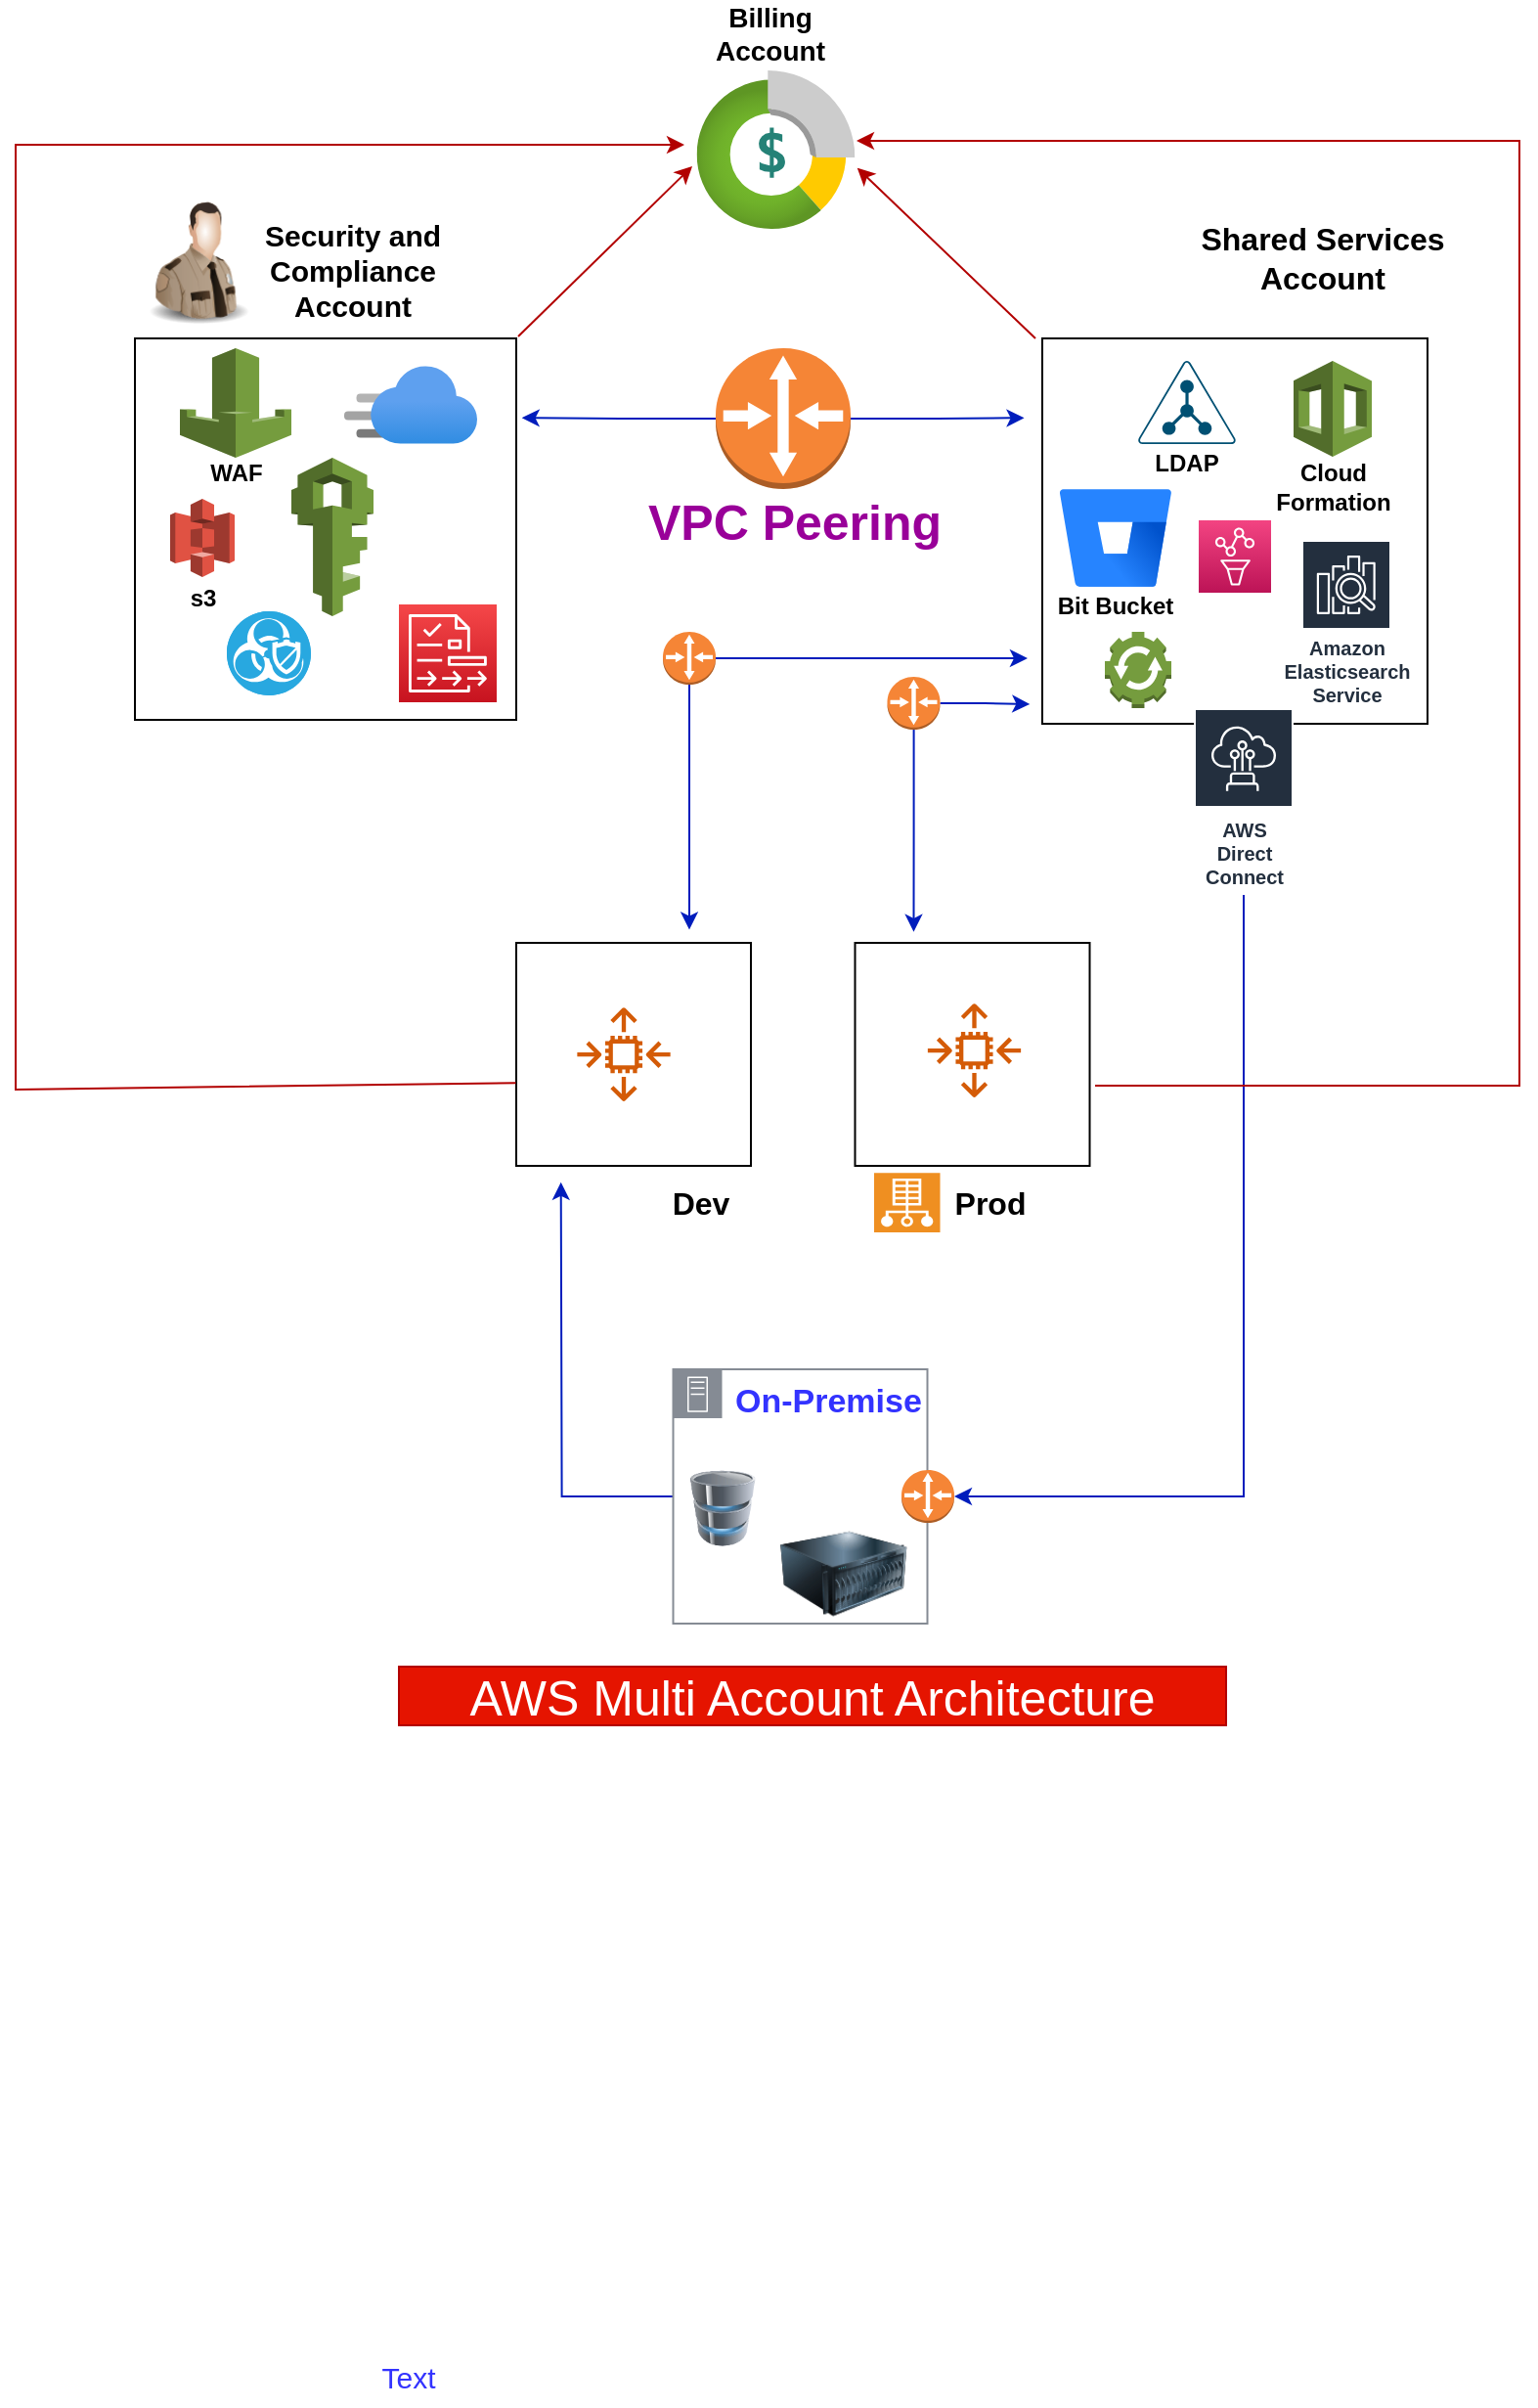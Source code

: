<mxfile version="20.0.1" type="github"><diagram id="prtHgNgQTEPvFCAcTncT" name="Page-1"><mxGraphModel dx="2194" dy="1183" grid="0" gridSize="10" guides="1" tooltips="1" connect="1" arrows="1" fold="1" page="1" pageScale="1" pageWidth="827" pageHeight="1169" math="0" shadow="0"><root><mxCell id="0"/><mxCell id="1" parent="0"/><mxCell id="WFpbNeZ7fb5WtR8EpIsN-1" value="" style="whiteSpace=wrap;html=1;aspect=fixed;" vertex="1" parent="1"><mxGeometry x="102" y="181" width="195" height="195" as="geometry"/></mxCell><mxCell id="WFpbNeZ7fb5WtR8EpIsN-3" value="" style="outlineConnect=0;dashed=0;verticalLabelPosition=bottom;verticalAlign=top;align=center;html=1;shape=mxgraph.aws3.waf;fillColor=#759C3E;gradientColor=none;" vertex="1" parent="1"><mxGeometry x="125" y="186" width="57" height="56" as="geometry"/></mxCell><mxCell id="WFpbNeZ7fb5WtR8EpIsN-4" value="&lt;b&gt;WAF&lt;/b&gt;" style="text;html=1;strokeColor=none;fillColor=none;align=center;verticalAlign=middle;whiteSpace=wrap;rounded=0;" vertex="1" parent="1"><mxGeometry x="123.5" y="235" width="60" height="30" as="geometry"/></mxCell><mxCell id="WFpbNeZ7fb5WtR8EpIsN-5" value="" style="outlineConnect=0;dashed=0;verticalLabelPosition=bottom;verticalAlign=top;align=center;html=1;shape=mxgraph.aws3.s3;fillColor=#E05243;gradientColor=none;" vertex="1" parent="1"><mxGeometry x="120" y="263" width="33" height="40" as="geometry"/></mxCell><mxCell id="WFpbNeZ7fb5WtR8EpIsN-6" value="&lt;b&gt;s3&lt;/b&gt;" style="text;html=1;strokeColor=none;fillColor=none;align=center;verticalAlign=middle;whiteSpace=wrap;rounded=0;" vertex="1" parent="1"><mxGeometry x="106.5" y="299" width="60" height="30" as="geometry"/></mxCell><mxCell id="WFpbNeZ7fb5WtR8EpIsN-7" value="" style="aspect=fixed;html=1;points=[];align=center;image;fontSize=12;image=img/lib/azure2/app_services/CDN_Profiles.svg;" vertex="1" parent="1"><mxGeometry x="209" y="195" width="68" height="40" as="geometry"/></mxCell><mxCell id="WFpbNeZ7fb5WtR8EpIsN-11" value="" style="fillColor=#28A8E0;verticalLabelPosition=bottom;sketch=0;html=1;strokeColor=#ffffff;verticalAlign=top;align=center;points=[[0.145,0.145,0],[0.5,0,0],[0.855,0.145,0],[1,0.5,0],[0.855,0.855,0],[0.5,1,0],[0.145,0.855,0],[0,0.5,0]];pointerEvents=1;shape=mxgraph.cisco_safe.compositeIcon;bgIcon=ellipse;resIcon=mxgraph.cisco_safe.capability.anti_virus;" vertex="1" parent="1"><mxGeometry x="149" y="320.5" width="43" height="43" as="geometry"/></mxCell><mxCell id="WFpbNeZ7fb5WtR8EpIsN-12" value="" style="outlineConnect=0;dashed=0;verticalLabelPosition=bottom;verticalAlign=top;align=center;html=1;shape=mxgraph.aws3.iam;fillColor=#759C3E;gradientColor=none;" vertex="1" parent="1"><mxGeometry x="182" y="242" width="42" height="81" as="geometry"/></mxCell><mxCell id="WFpbNeZ7fb5WtR8EpIsN-13" value="" style="sketch=0;points=[[0,0,0],[0.25,0,0],[0.5,0,0],[0.75,0,0],[1,0,0],[0,1,0],[0.25,1,0],[0.5,1,0],[0.75,1,0],[1,1,0],[0,0.25,0],[0,0.5,0],[0,0.75,0],[1,0.25,0],[1,0.5,0],[1,0.75,0]];outlineConnect=0;fontColor=#232F3E;gradientColor=#F54749;gradientDirection=north;fillColor=#C7131F;strokeColor=#ffffff;dashed=0;verticalLabelPosition=bottom;verticalAlign=top;align=center;html=1;fontSize=12;fontStyle=0;aspect=fixed;shape=mxgraph.aws4.resourceIcon;resIcon=mxgraph.aws4.audit_manager;" vertex="1" parent="1"><mxGeometry x="237" y="317" width="50" height="50" as="geometry"/></mxCell><mxCell id="WFpbNeZ7fb5WtR8EpIsN-16" value="" style="aspect=fixed;html=1;points=[];align=center;image;fontSize=12;image=img/lib/azure2/general/Cost_Management_and_Billing.svg;" vertex="1" parent="1"><mxGeometry x="389.25" y="44" width="81" height="81" as="geometry"/></mxCell><mxCell id="WFpbNeZ7fb5WtR8EpIsN-22" value="&lt;font style=&quot;font-size: 14px;&quot;&gt;&lt;b&gt;Billing Account&lt;/b&gt;&lt;/font&gt;" style="text;html=1;strokeColor=none;fillColor=none;align=center;verticalAlign=middle;whiteSpace=wrap;rounded=0;" vertex="1" parent="1"><mxGeometry x="386" y="10" width="82" height="30" as="geometry"/></mxCell><mxCell id="WFpbNeZ7fb5WtR8EpIsN-23" value="" style="whiteSpace=wrap;html=1;aspect=fixed;" vertex="1" parent="1"><mxGeometry x="566" y="181" width="197" height="197" as="geometry"/></mxCell><mxCell id="WFpbNeZ7fb5WtR8EpIsN-24" value="" style="shape=image;html=1;verticalAlign=top;verticalLabelPosition=bottom;labelBackgroundColor=#ffffff;imageAspect=0;aspect=fixed;image=https://cdn1.iconfinder.com/data/icons/unicons-line-vol-2/24/data-sharing-128.png" vertex="1" parent="1"><mxGeometry x="562.5" y="99" width="82" height="82" as="geometry"/></mxCell><mxCell id="WFpbNeZ7fb5WtR8EpIsN-25" value="&lt;font style=&quot;font-size: 15px;&quot;&gt;&lt;b&gt;Security and Compliance Account&lt;/b&gt;&lt;/font&gt;" style="text;html=1;strokeColor=none;fillColor=none;align=center;verticalAlign=middle;whiteSpace=wrap;rounded=0;" vertex="1" parent="1"><mxGeometry x="148.5" y="131" width="128.5" height="30" as="geometry"/></mxCell><mxCell id="WFpbNeZ7fb5WtR8EpIsN-26" value="&lt;font style=&quot;font-size: 16px;&quot;&gt;Shared Services Account&lt;/font&gt;" style="text;html=1;strokeColor=none;fillColor=none;align=center;verticalAlign=middle;whiteSpace=wrap;rounded=0;fontStyle=1" vertex="1" parent="1"><mxGeometry x="644.5" y="125" width="128.5" height="30" as="geometry"/></mxCell><mxCell id="WFpbNeZ7fb5WtR8EpIsN-28" value="" style="pointerEvents=1;shadow=0;dashed=0;html=1;strokeColor=none;fillColor=#EF8F21;labelPosition=center;verticalLabelPosition=bottom;verticalAlign=top;align=center;outlineConnect=0;shape=mxgraph.veeam.production_site;" vertex="1" parent="1"><mxGeometry x="480" y="607.6" width="33.75" height="30.4" as="geometry"/></mxCell><mxCell id="WFpbNeZ7fb5WtR8EpIsN-29" value="" style="points=[[0.5,0,0],[0.765,0.48,0],[0.99,0.98,0],[0.5,1,0],[0.01,0.98,0],[0.235,0.48,0]];verticalLabelPosition=bottom;sketch=0;html=1;verticalAlign=top;aspect=fixed;align=center;pointerEvents=1;shape=mxgraph.cisco19.ldap;fillColor=#005073;strokeColor=none;" vertex="1" parent="1"><mxGeometry x="615" y="192.5" width="50" height="42.5" as="geometry"/></mxCell><mxCell id="WFpbNeZ7fb5WtR8EpIsN-30" value="&lt;b&gt;LDAP&lt;/b&gt;" style="text;html=1;strokeColor=none;fillColor=none;align=center;verticalAlign=middle;whiteSpace=wrap;rounded=0;" vertex="1" parent="1"><mxGeometry x="610" y="230" width="60" height="30" as="geometry"/></mxCell><mxCell id="WFpbNeZ7fb5WtR8EpIsN-31" value="" style="image;image=img/lib/atlassian/Bitbucket_Logo.svg;" vertex="1" parent="1"><mxGeometry x="575" y="258" width="57" height="50" as="geometry"/></mxCell><mxCell id="WFpbNeZ7fb5WtR8EpIsN-33" value="" style="outlineConnect=0;dashed=0;verticalLabelPosition=bottom;verticalAlign=top;align=center;html=1;shape=mxgraph.aws3.cloudformation;fillColor=#759C3E;gradientColor=none;" vertex="1" parent="1"><mxGeometry x="694.5" y="192.5" width="40" height="49" as="geometry"/></mxCell><mxCell id="WFpbNeZ7fb5WtR8EpIsN-34" value="Cloud Formation" style="text;html=1;strokeColor=none;fillColor=none;align=center;verticalAlign=middle;whiteSpace=wrap;rounded=0;fontStyle=1" vertex="1" parent="1"><mxGeometry x="684.5" y="241.5" width="60" height="30" as="geometry"/></mxCell><mxCell id="WFpbNeZ7fb5WtR8EpIsN-35" value="&lt;b&gt;Bit Bucket&lt;/b&gt;" style="text;html=1;strokeColor=none;fillColor=none;align=center;verticalAlign=middle;whiteSpace=wrap;rounded=0;" vertex="1" parent="1"><mxGeometry x="571.25" y="303" width="64.5" height="30" as="geometry"/></mxCell><mxCell id="WFpbNeZ7fb5WtR8EpIsN-36" value="" style="sketch=0;points=[[0,0,0],[0.25,0,0],[0.5,0,0],[0.75,0,0],[1,0,0],[0,1,0],[0.25,1,0],[0.5,1,0],[0.75,1,0],[1,1,0],[0,0.25,0],[0,0.5,0],[0,0.75,0],[1,0.25,0],[1,0.5,0],[1,0.75,0]];points=[[0,0,0],[0.25,0,0],[0.5,0,0],[0.75,0,0],[1,0,0],[0,1,0],[0.25,1,0],[0.5,1,0],[0.75,1,0],[1,1,0],[0,0.25,0],[0,0.5,0],[0,0.75,0],[1,0.25,0],[1,0.5,0],[1,0.75,0]];outlineConnect=0;fontColor=#232F3E;gradientColor=#F34482;gradientDirection=north;fillColor=#BC1356;strokeColor=#ffffff;dashed=0;verticalLabelPosition=bottom;verticalAlign=top;align=center;html=1;fontSize=12;fontStyle=0;aspect=fixed;shape=mxgraph.aws4.resourceIcon;resIcon=mxgraph.aws4.managed_service_for_prometheus;" vertex="1" parent="1"><mxGeometry x="646" y="274" width="37" height="37" as="geometry"/></mxCell><mxCell id="WFpbNeZ7fb5WtR8EpIsN-37" value="Amazon Elasticsearch Service" style="sketch=0;outlineConnect=0;fontColor=#232F3E;gradientColor=none;strokeColor=#ffffff;fillColor=#232F3E;dashed=0;verticalLabelPosition=middle;verticalAlign=bottom;align=center;html=1;whiteSpace=wrap;fontSize=10;fontStyle=1;spacing=3;shape=mxgraph.aws4.productIcon;prIcon=mxgraph.aws4.elasticsearch_service;" vertex="1" parent="1"><mxGeometry x="698.5" y="284" width="46" height="89" as="geometry"/></mxCell><mxCell id="WFpbNeZ7fb5WtR8EpIsN-38" value="" style="outlineConnect=0;dashed=0;verticalLabelPosition=bottom;verticalAlign=top;align=center;html=1;shape=mxgraph.aws3.automation;fillColor=#759C3E;gradientColor=none;" vertex="1" parent="1"><mxGeometry x="598" y="331" width="34" height="39" as="geometry"/></mxCell><mxCell id="WFpbNeZ7fb5WtR8EpIsN-39" value="" style="image;html=1;image=img/lib/clip_art/people/Security_Man_128x128.png" vertex="1" parent="1"><mxGeometry x="102" y="106" width="65" height="72" as="geometry"/></mxCell><mxCell id="WFpbNeZ7fb5WtR8EpIsN-40" value="" style="rounded=0;whiteSpace=wrap;html=1;" vertex="1" parent="1"><mxGeometry x="470.25" y="490" width="120" height="114" as="geometry"/></mxCell><mxCell id="WFpbNeZ7fb5WtR8EpIsN-42" value="&lt;font style=&quot;font-size: 16px;&quot;&gt;Prod&lt;/font&gt;" style="text;html=1;strokeColor=none;fillColor=none;align=center;verticalAlign=middle;whiteSpace=wrap;rounded=0;fontStyle=1" vertex="1" parent="1"><mxGeometry x="475" y="607.6" width="128.5" height="30" as="geometry"/></mxCell><mxCell id="WFpbNeZ7fb5WtR8EpIsN-43" value="" style="sketch=0;outlineConnect=0;fontColor=#232F3E;gradientColor=none;fillColor=#D45B07;strokeColor=none;dashed=0;verticalLabelPosition=bottom;verticalAlign=top;align=center;html=1;fontSize=12;fontStyle=0;aspect=fixed;pointerEvents=1;shape=mxgraph.aws4.auto_scaling2;" vertex="1" parent="1"><mxGeometry x="507.25" y="521" width="48" height="48" as="geometry"/></mxCell><mxCell id="WFpbNeZ7fb5WtR8EpIsN-44" value="" style="rounded=0;whiteSpace=wrap;html=1;" vertex="1" parent="1"><mxGeometry x="297" y="490" width="120" height="114" as="geometry"/></mxCell><mxCell id="WFpbNeZ7fb5WtR8EpIsN-45" value="" style="shape=image;html=1;verticalAlign=top;verticalLabelPosition=bottom;labelBackgroundColor=#ffffff;imageAspect=0;aspect=fixed;image=https://cdn0.iconfinder.com/data/icons/communication-technology/500/code_brackets-128.png;fontSize=16;" vertex="1" parent="1"><mxGeometry x="324" y="590" width="66" height="66" as="geometry"/></mxCell><mxCell id="WFpbNeZ7fb5WtR8EpIsN-46" value="&lt;font style=&quot;font-size: 16px;&quot;&gt;Dev&lt;/font&gt;" style="text;html=1;strokeColor=none;fillColor=none;align=center;verticalAlign=middle;whiteSpace=wrap;rounded=0;fontStyle=1" vertex="1" parent="1"><mxGeometry x="335" y="608" width="113" height="30" as="geometry"/></mxCell><mxCell id="WFpbNeZ7fb5WtR8EpIsN-48" value="" style="sketch=0;outlineConnect=0;fontColor=#232F3E;gradientColor=none;fillColor=#D45B07;strokeColor=none;dashed=0;verticalLabelPosition=bottom;verticalAlign=top;align=center;html=1;fontSize=12;fontStyle=0;aspect=fixed;pointerEvents=1;shape=mxgraph.aws4.auto_scaling2;" vertex="1" parent="1"><mxGeometry x="328" y="523" width="48" height="48" as="geometry"/></mxCell><mxCell id="WFpbNeZ7fb5WtR8EpIsN-79" style="edgeStyle=orthogonalEdgeStyle;rounded=0;orthogonalLoop=1;jettySize=auto;html=1;fontSize=17;fontColor=#990099;fillColor=#0050ef;strokeColor=#001DBC;" edge="1" parent="1" source="WFpbNeZ7fb5WtR8EpIsN-49"><mxGeometry relative="1" as="geometry"><mxPoint x="319.846" y="612.385" as="targetPoint"/></mxGeometry></mxCell><mxCell id="WFpbNeZ7fb5WtR8EpIsN-49" value="&lt;b&gt;&lt;font style=&quot;font-size: 17px;&quot; color=&quot;#3333FF&quot;&gt;On-Premise&lt;/font&gt;&lt;/b&gt;" style="sketch=0;outlineConnect=0;gradientColor=none;html=1;whiteSpace=wrap;fontSize=12;fontStyle=0;shape=mxgraph.aws4.group;grIcon=mxgraph.aws4.group_on_premise;strokeColor=#858B94;fillColor=none;verticalAlign=top;align=left;spacingLeft=30;fontColor=#858B94;dashed=0;" vertex="1" parent="1"><mxGeometry x="377.25" y="708" width="130" height="130" as="geometry"/></mxCell><mxCell id="WFpbNeZ7fb5WtR8EpIsN-50" value="" style="endArrow=classic;html=1;rounded=0;fontSize=15;fontColor=#3333FF;fillColor=#e51400;strokeColor=#B20000;" edge="1" parent="1"><mxGeometry width="50" height="50" relative="1" as="geometry"><mxPoint x="298" y="180" as="sourcePoint"/><mxPoint x="387" y="93" as="targetPoint"/></mxGeometry></mxCell><mxCell id="WFpbNeZ7fb5WtR8EpIsN-51" value="" style="endArrow=classic;html=1;rounded=0;fontSize=15;fontColor=#3333FF;entryX=1.014;entryY=0.615;entryDx=0;entryDy=0;entryPerimeter=0;exitX=0;exitY=1;exitDx=0;exitDy=0;fillColor=#e51400;strokeColor=#B20000;" edge="1" parent="1" source="WFpbNeZ7fb5WtR8EpIsN-24" target="WFpbNeZ7fb5WtR8EpIsN-16"><mxGeometry width="50" height="50" relative="1" as="geometry"><mxPoint x="429" y="488" as="sourcePoint"/><mxPoint x="479" y="438" as="targetPoint"/></mxGeometry></mxCell><mxCell id="WFpbNeZ7fb5WtR8EpIsN-74" style="edgeStyle=orthogonalEdgeStyle;rounded=0;orthogonalLoop=1;jettySize=auto;html=1;exitX=1;exitY=0.5;exitDx=0;exitDy=0;exitPerimeter=0;fontSize=25;fontColor=#3333FF;fillColor=#0050ef;strokeColor=#001DBC;" edge="1" parent="1" source="WFpbNeZ7fb5WtR8EpIsN-54"><mxGeometry relative="1" as="geometry"><mxPoint x="556.769" y="221.615" as="targetPoint"/></mxGeometry></mxCell><mxCell id="WFpbNeZ7fb5WtR8EpIsN-75" style="edgeStyle=orthogonalEdgeStyle;rounded=0;orthogonalLoop=1;jettySize=auto;html=1;exitX=0;exitY=0.5;exitDx=0;exitDy=0;exitPerimeter=0;fontSize=25;fontColor=#3333FF;fillColor=#0050ef;strokeColor=#001DBC;" edge="1" parent="1" source="WFpbNeZ7fb5WtR8EpIsN-54"><mxGeometry relative="1" as="geometry"><mxPoint x="299.846" y="221.615" as="targetPoint"/></mxGeometry></mxCell><mxCell id="WFpbNeZ7fb5WtR8EpIsN-54" value="" style="outlineConnect=0;dashed=0;verticalLabelPosition=bottom;verticalAlign=top;align=center;html=1;shape=mxgraph.aws3.router;fillColor=#F58536;gradientColor=none;fontSize=15;fontColor=#3333FF;" vertex="1" parent="1"><mxGeometry x="399" y="186" width="69" height="72" as="geometry"/></mxCell><mxCell id="WFpbNeZ7fb5WtR8EpIsN-59" style="edgeStyle=orthogonalEdgeStyle;rounded=0;orthogonalLoop=1;jettySize=auto;html=1;fontSize=15;fontColor=#3333FF;fillColor=#0050ef;strokeColor=#001DBC;" edge="1" parent="1" source="WFpbNeZ7fb5WtR8EpIsN-58"><mxGeometry relative="1" as="geometry"><mxPoint x="385.5" y="483.235" as="targetPoint"/></mxGeometry></mxCell><mxCell id="WFpbNeZ7fb5WtR8EpIsN-60" style="edgeStyle=orthogonalEdgeStyle;rounded=0;orthogonalLoop=1;jettySize=auto;html=1;fontSize=15;fontColor=#3333FF;fillColor=#0050ef;strokeColor=#001DBC;" edge="1" parent="1" source="WFpbNeZ7fb5WtR8EpIsN-58"><mxGeometry relative="1" as="geometry"><mxPoint x="558.471" y="344.5" as="targetPoint"/></mxGeometry></mxCell><mxCell id="WFpbNeZ7fb5WtR8EpIsN-58" value="" style="outlineConnect=0;dashed=0;verticalLabelPosition=bottom;verticalAlign=top;align=center;html=1;shape=mxgraph.aws3.router;fillColor=#F58536;gradientColor=none;fontSize=15;fontColor=#3333FF;" vertex="1" parent="1"><mxGeometry x="372" y="331" width="27" height="27" as="geometry"/></mxCell><mxCell id="WFpbNeZ7fb5WtR8EpIsN-62" style="edgeStyle=orthogonalEdgeStyle;rounded=0;orthogonalLoop=1;jettySize=auto;html=1;fontSize=15;fontColor=#3333FF;fillColor=#0050ef;strokeColor=#001DBC;" edge="1" parent="1" source="WFpbNeZ7fb5WtR8EpIsN-61"><mxGeometry relative="1" as="geometry"><mxPoint x="500.25" y="484.412" as="targetPoint"/></mxGeometry></mxCell><mxCell id="WFpbNeZ7fb5WtR8EpIsN-63" style="edgeStyle=orthogonalEdgeStyle;rounded=0;orthogonalLoop=1;jettySize=auto;html=1;exitX=1;exitY=0.5;exitDx=0;exitDy=0;exitPerimeter=0;fontSize=15;fontColor=#3333FF;fillColor=#0050ef;strokeColor=#001DBC;" edge="1" parent="1" source="WFpbNeZ7fb5WtR8EpIsN-61"><mxGeometry relative="1" as="geometry"><mxPoint x="559.647" y="367.941" as="targetPoint"/></mxGeometry></mxCell><mxCell id="WFpbNeZ7fb5WtR8EpIsN-61" value="" style="outlineConnect=0;dashed=0;verticalLabelPosition=bottom;verticalAlign=top;align=center;html=1;shape=mxgraph.aws3.router;fillColor=#F58536;gradientColor=none;fontSize=15;fontColor=#3333FF;" vertex="1" parent="1"><mxGeometry x="486.75" y="354" width="27" height="27" as="geometry"/></mxCell><mxCell id="WFpbNeZ7fb5WtR8EpIsN-66" style="edgeStyle=orthogonalEdgeStyle;rounded=0;orthogonalLoop=1;jettySize=auto;html=1;entryX=1;entryY=0.5;entryDx=0;entryDy=0;entryPerimeter=0;fontSize=15;fontColor=#3333FF;fillColor=#0050ef;strokeColor=#001DBC;" edge="1" parent="1" source="WFpbNeZ7fb5WtR8EpIsN-64" target="WFpbNeZ7fb5WtR8EpIsN-65"><mxGeometry relative="1" as="geometry"><Array as="points"><mxPoint x="669" y="773"/></Array></mxGeometry></mxCell><mxCell id="WFpbNeZ7fb5WtR8EpIsN-64" value="AWS Direct Connect" style="sketch=0;outlineConnect=0;fontColor=#232F3E;gradientColor=none;strokeColor=#ffffff;fillColor=#232F3E;dashed=0;verticalLabelPosition=middle;verticalAlign=bottom;align=center;html=1;whiteSpace=wrap;fontSize=10;fontStyle=1;spacing=3;shape=mxgraph.aws4.productIcon;prIcon=mxgraph.aws4.direct_connect;" vertex="1" parent="1"><mxGeometry x="643.5" y="370" width="51" height="95.5" as="geometry"/></mxCell><mxCell id="WFpbNeZ7fb5WtR8EpIsN-65" value="" style="outlineConnect=0;dashed=0;verticalLabelPosition=bottom;verticalAlign=top;align=center;html=1;shape=mxgraph.aws3.router;fillColor=#F58536;gradientColor=none;fontSize=15;fontColor=#3333FF;" vertex="1" parent="1"><mxGeometry x="494" y="759.5" width="27" height="27" as="geometry"/></mxCell><mxCell id="WFpbNeZ7fb5WtR8EpIsN-67" value="" style="image;html=1;image=img/lib/clip_art/computers/Database_128x128.png;fontSize=15;fontColor=#3333FF;" vertex="1" parent="1"><mxGeometry x="386" y="757" width="33.25" height="44" as="geometry"/></mxCell><mxCell id="WFpbNeZ7fb5WtR8EpIsN-68" value="" style="image;html=1;image=img/lib/clip_art/computers/Server_128x128.png;fontSize=15;fontColor=#3333FF;" vertex="1" parent="1"><mxGeometry x="432" y="777" width="65" height="71" as="geometry"/></mxCell><mxCell id="WFpbNeZ7fb5WtR8EpIsN-69" value="Text" style="text;html=1;strokeColor=none;fillColor=none;align=center;verticalAlign=middle;whiteSpace=wrap;rounded=0;fontSize=15;fontColor=#3333FF;" vertex="1" parent="1"><mxGeometry x="212.15" y="1207.77" width="60" height="30" as="geometry"/></mxCell><mxCell id="WFpbNeZ7fb5WtR8EpIsN-70" value="&lt;font style=&quot;font-size: 25px;&quot;&gt;AWS Multi Account Architecture&lt;/font&gt;" style="text;html=1;strokeColor=#B20000;fillColor=#e51400;align=center;verticalAlign=middle;whiteSpace=wrap;rounded=0;fontSize=15;fontColor=#ffffff;" vertex="1" parent="1"><mxGeometry x="237" y="860" width="423" height="30" as="geometry"/></mxCell><mxCell id="WFpbNeZ7fb5WtR8EpIsN-73" value="&lt;font color=&quot;#990099&quot;&gt;&lt;b&gt;VPC Peering&lt;/b&gt;&lt;/font&gt;" style="text;html=1;strokeColor=none;fillColor=none;align=center;verticalAlign=middle;whiteSpace=wrap;rounded=0;fontSize=25;fontColor=#3333FF;" vertex="1" parent="1"><mxGeometry x="355" y="260" width="168.87" height="27" as="geometry"/></mxCell><mxCell id="WFpbNeZ7fb5WtR8EpIsN-76" value="" style="endArrow=classic;html=1;rounded=0;fontSize=25;fontColor=#009900;exitX=-0.002;exitY=0.628;exitDx=0;exitDy=0;exitPerimeter=0;fillColor=#e51400;strokeColor=#B20000;" edge="1" parent="1" source="WFpbNeZ7fb5WtR8EpIsN-44"><mxGeometry width="50" height="50" relative="1" as="geometry"><mxPoint x="482" y="619" as="sourcePoint"/><mxPoint x="383" y="82" as="targetPoint"/><Array as="points"><mxPoint x="41" y="565"/><mxPoint x="41" y="82"/></Array></mxGeometry></mxCell><mxCell id="WFpbNeZ7fb5WtR8EpIsN-77" value="" style="endArrow=classic;html=1;rounded=0;fontSize=25;fontColor=#009900;fillColor=#e51400;strokeColor=#B20000;" edge="1" parent="1"><mxGeometry width="50" height="50" relative="1" as="geometry"><mxPoint x="593" y="563" as="sourcePoint"/><mxPoint x="471" y="80" as="targetPoint"/><Array as="points"><mxPoint x="810" y="563"/><mxPoint x="810" y="80"/></Array></mxGeometry></mxCell></root></mxGraphModel></diagram></mxfile>